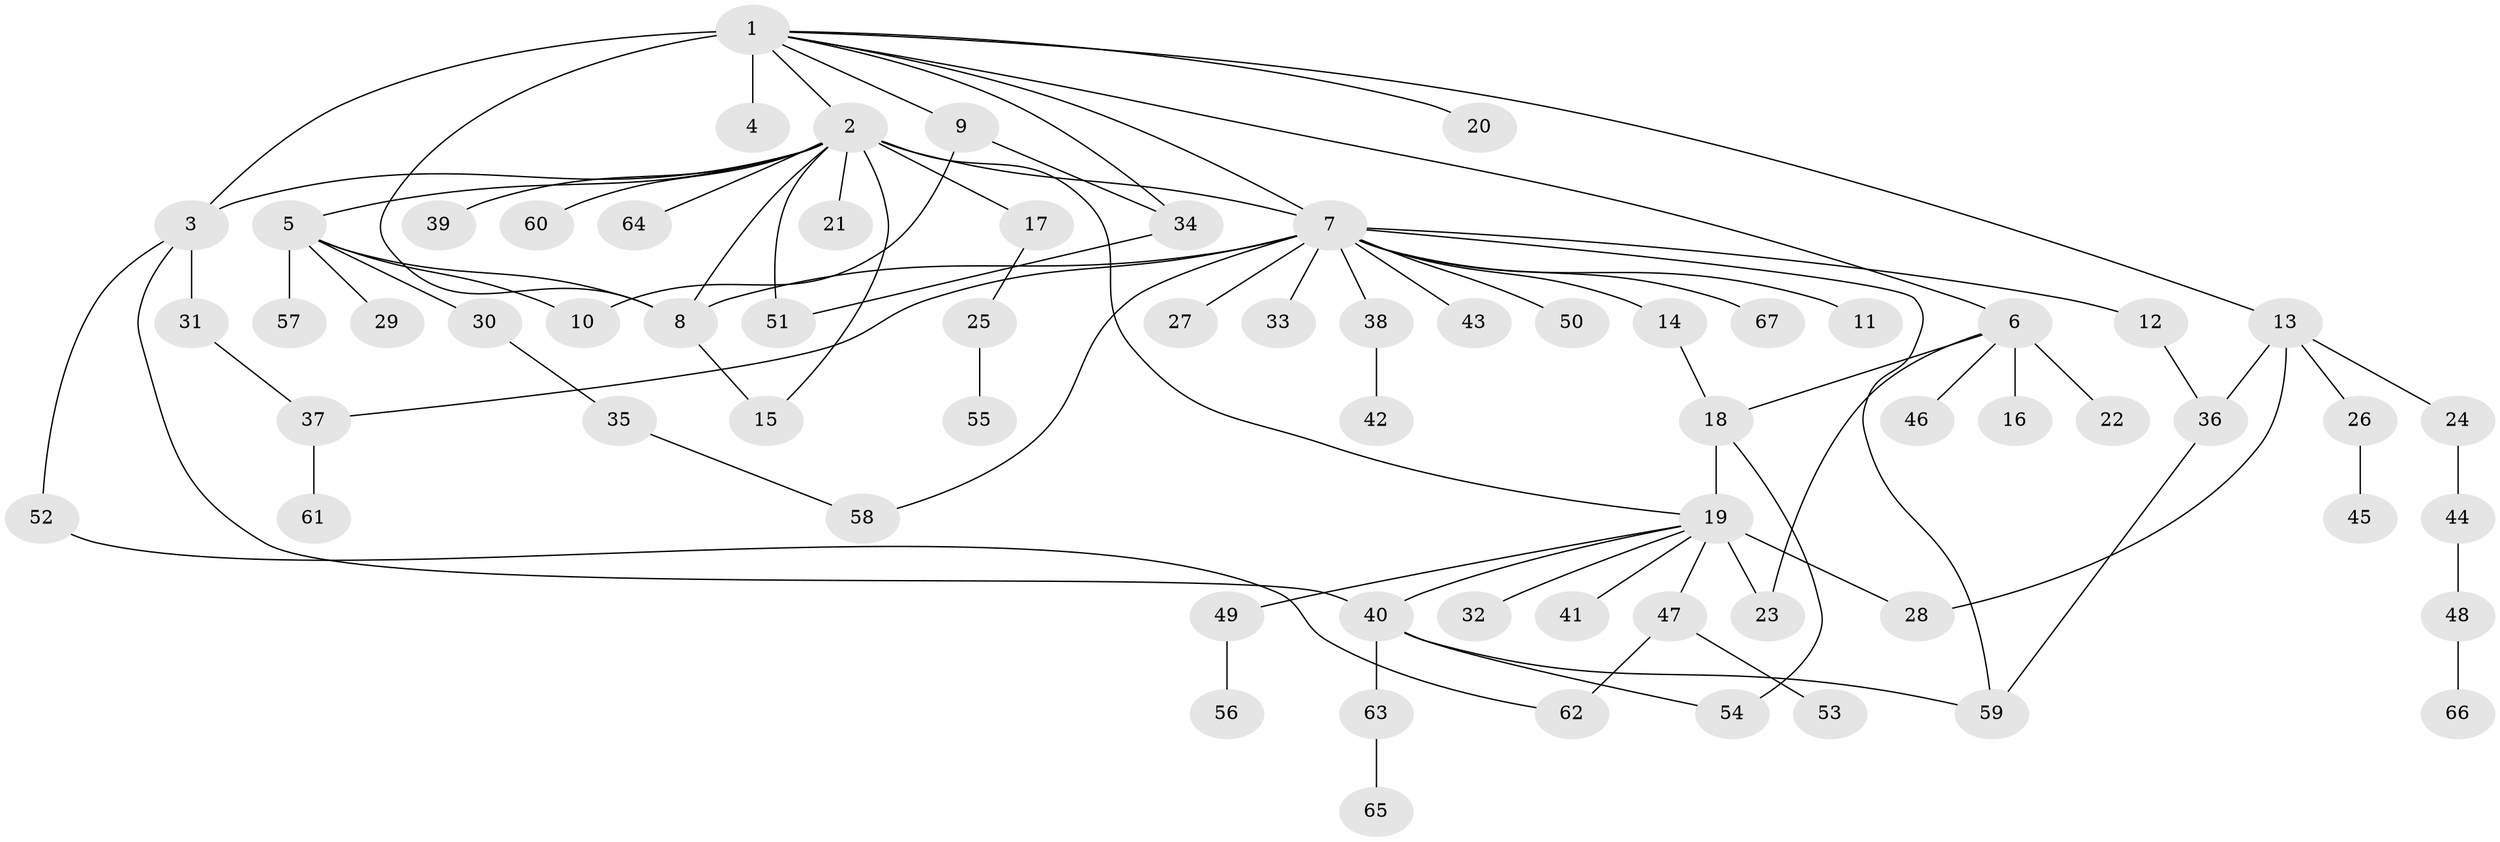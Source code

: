 // original degree distribution, {19: 0.007575757575757576, 14: 0.007575757575757576, 6: 0.022727272727272728, 1: 0.5454545454545454, 10: 0.007575757575757576, 8: 0.007575757575757576, 16: 0.007575757575757576, 3: 0.13636363636363635, 4: 0.05303030303030303, 2: 0.19696969696969696, 15: 0.007575757575757576}
// Generated by graph-tools (version 1.1) at 2025/35/03/09/25 02:35:48]
// undirected, 67 vertices, 87 edges
graph export_dot {
graph [start="1"]
  node [color=gray90,style=filled];
  1;
  2;
  3;
  4;
  5;
  6;
  7;
  8;
  9;
  10;
  11;
  12;
  13;
  14;
  15;
  16;
  17;
  18;
  19;
  20;
  21;
  22;
  23;
  24;
  25;
  26;
  27;
  28;
  29;
  30;
  31;
  32;
  33;
  34;
  35;
  36;
  37;
  38;
  39;
  40;
  41;
  42;
  43;
  44;
  45;
  46;
  47;
  48;
  49;
  50;
  51;
  52;
  53;
  54;
  55;
  56;
  57;
  58;
  59;
  60;
  61;
  62;
  63;
  64;
  65;
  66;
  67;
  1 -- 2 [weight=1.0];
  1 -- 3 [weight=1.0];
  1 -- 4 [weight=8.0];
  1 -- 6 [weight=1.0];
  1 -- 7 [weight=1.0];
  1 -- 8 [weight=1.0];
  1 -- 9 [weight=1.0];
  1 -- 13 [weight=1.0];
  1 -- 20 [weight=1.0];
  1 -- 34 [weight=1.0];
  2 -- 3 [weight=1.0];
  2 -- 5 [weight=1.0];
  2 -- 7 [weight=1.0];
  2 -- 8 [weight=1.0];
  2 -- 15 [weight=1.0];
  2 -- 17 [weight=1.0];
  2 -- 19 [weight=1.0];
  2 -- 21 [weight=1.0];
  2 -- 39 [weight=1.0];
  2 -- 51 [weight=1.0];
  2 -- 60 [weight=1.0];
  2 -- 64 [weight=1.0];
  3 -- 31 [weight=1.0];
  3 -- 40 [weight=1.0];
  3 -- 52 [weight=1.0];
  5 -- 8 [weight=4.0];
  5 -- 10 [weight=1.0];
  5 -- 29 [weight=1.0];
  5 -- 30 [weight=1.0];
  5 -- 57 [weight=1.0];
  6 -- 16 [weight=2.0];
  6 -- 18 [weight=1.0];
  6 -- 22 [weight=1.0];
  6 -- 23 [weight=1.0];
  6 -- 46 [weight=1.0];
  7 -- 8 [weight=1.0];
  7 -- 11 [weight=1.0];
  7 -- 12 [weight=1.0];
  7 -- 14 [weight=1.0];
  7 -- 27 [weight=1.0];
  7 -- 33 [weight=1.0];
  7 -- 37 [weight=1.0];
  7 -- 38 [weight=1.0];
  7 -- 43 [weight=1.0];
  7 -- 50 [weight=1.0];
  7 -- 58 [weight=1.0];
  7 -- 59 [weight=1.0];
  7 -- 67 [weight=1.0];
  8 -- 15 [weight=1.0];
  9 -- 10 [weight=1.0];
  9 -- 34 [weight=1.0];
  12 -- 36 [weight=1.0];
  13 -- 24 [weight=1.0];
  13 -- 26 [weight=1.0];
  13 -- 28 [weight=1.0];
  13 -- 36 [weight=1.0];
  14 -- 18 [weight=1.0];
  17 -- 25 [weight=1.0];
  18 -- 19 [weight=1.0];
  18 -- 54 [weight=2.0];
  19 -- 23 [weight=1.0];
  19 -- 28 [weight=6.0];
  19 -- 32 [weight=1.0];
  19 -- 40 [weight=1.0];
  19 -- 41 [weight=1.0];
  19 -- 47 [weight=1.0];
  19 -- 49 [weight=1.0];
  24 -- 44 [weight=1.0];
  25 -- 55 [weight=1.0];
  26 -- 45 [weight=1.0];
  30 -- 35 [weight=1.0];
  31 -- 37 [weight=1.0];
  34 -- 51 [weight=1.0];
  35 -- 58 [weight=1.0];
  36 -- 59 [weight=1.0];
  37 -- 61 [weight=1.0];
  38 -- 42 [weight=2.0];
  40 -- 54 [weight=1.0];
  40 -- 59 [weight=1.0];
  40 -- 63 [weight=1.0];
  44 -- 48 [weight=1.0];
  47 -- 53 [weight=1.0];
  47 -- 62 [weight=1.0];
  48 -- 66 [weight=1.0];
  49 -- 56 [weight=1.0];
  52 -- 62 [weight=1.0];
  63 -- 65 [weight=1.0];
}
